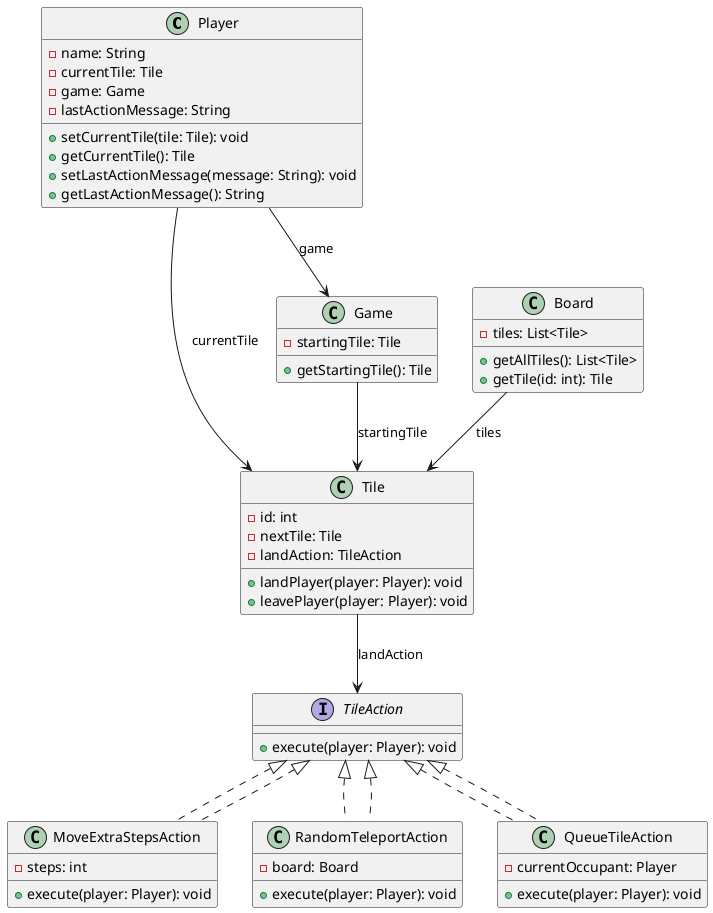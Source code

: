 @startuml
class Player {
    - name: String
    - currentTile: Tile
    - game: Game
    - lastActionMessage: String
    + setCurrentTile(tile: Tile): void
    + getCurrentTile(): Tile
    + setLastActionMessage(message: String): void
    + getLastActionMessage(): String
}

class Tile {
    - id: int
    - nextTile: Tile
    - landAction: TileAction
    + landPlayer(player: Player): void
    + leavePlayer(player: Player): void
}

interface TileAction {
    + execute(player: Player): void
}

class MoveExtraStepsAction implements TileAction {
    - steps: int
    + execute(player: Player): void
}

class RandomTeleportAction implements TileAction {
    - board: Board
    + execute(player: Player): void
}

class QueueTileAction implements TileAction {
    - currentOccupant: Player
    + execute(player: Player): void
}

class Game {
    - startingTile: Tile
    + getStartingTile(): Tile
}

class Board {
    - tiles: List<Tile>
    + getAllTiles(): List<Tile>
    + getTile(id: int): Tile
}

Player --> Tile : "currentTile"
Tile --> TileAction : "landAction"
TileAction <|.. MoveExtraStepsAction
TileAction <|.. RandomTeleportAction
TileAction <|.. QueueTileAction
Player --> Game : "game"
Game --> Tile : "startingTile"
Board --> Tile : "tiles"
@enduml
